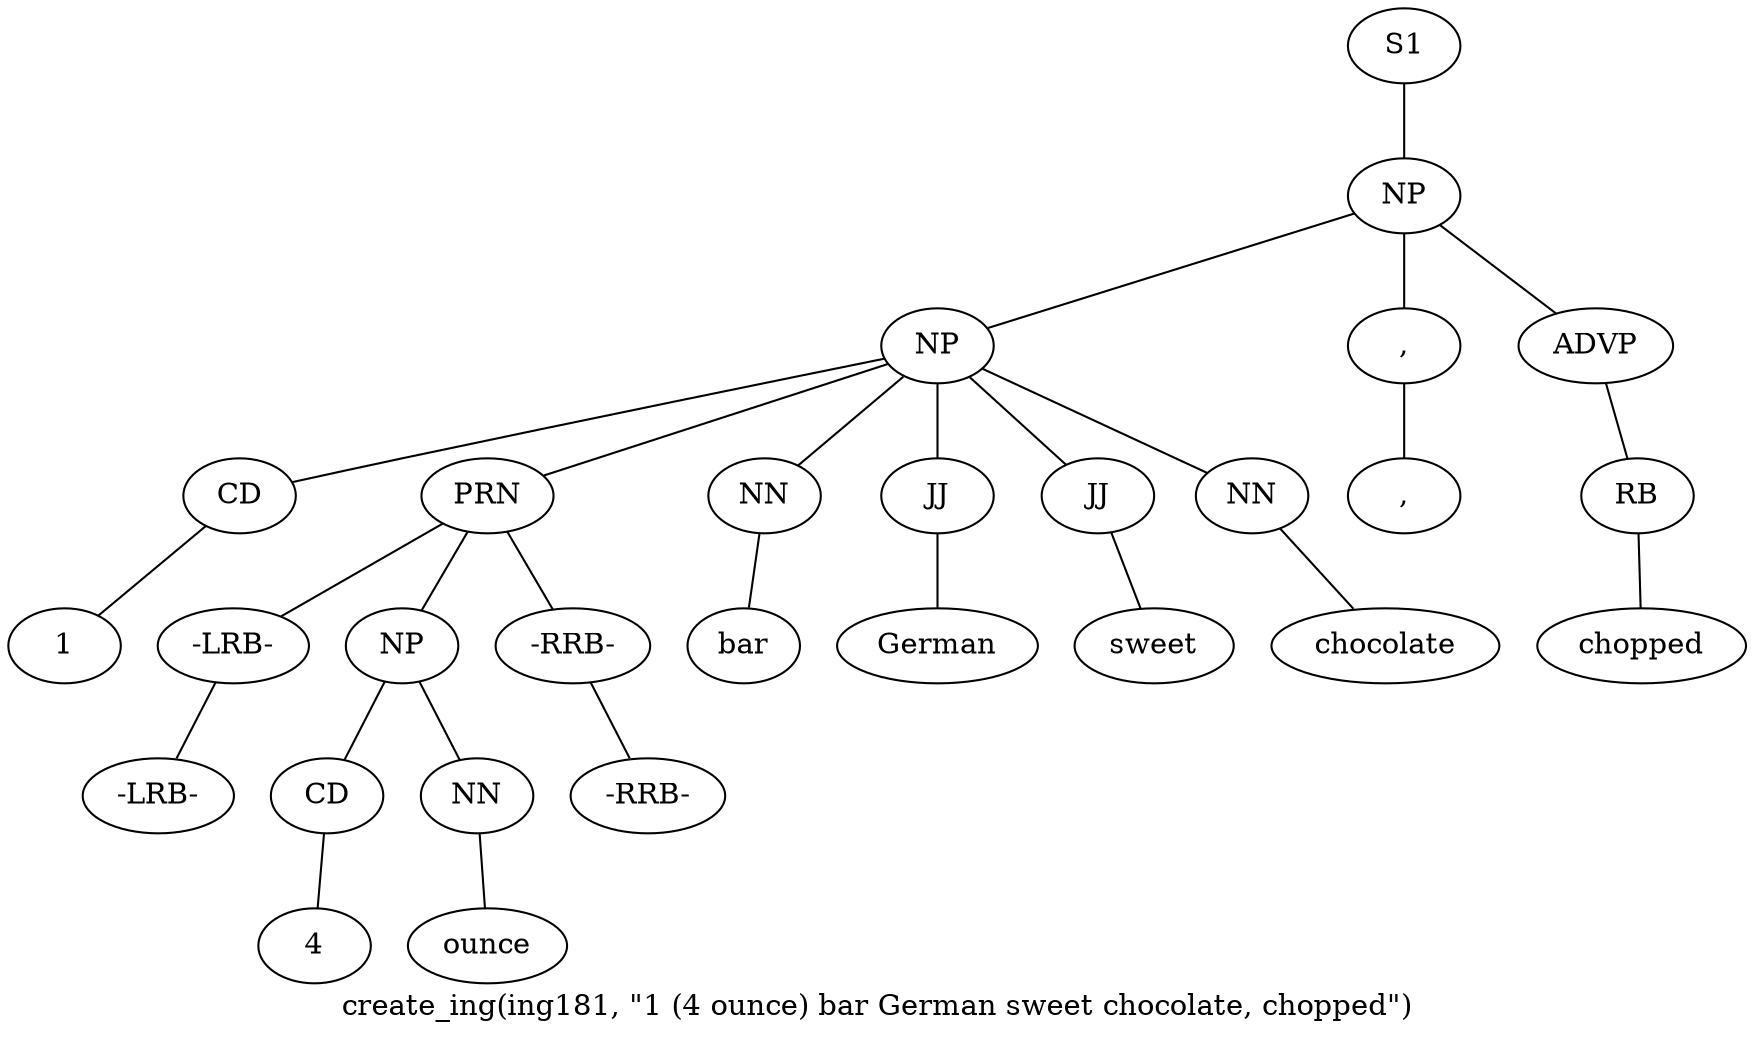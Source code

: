 graph SyntaxGraph {
	label = "create_ing(ing181, \"1 (4 ounce) bar German sweet chocolate, chopped\")";
	Node0 [label="S1"];
	Node1 [label="NP"];
	Node2 [label="NP"];
	Node3 [label="CD"];
	Node4 [label="1"];
	Node5 [label="PRN"];
	Node6 [label="-LRB-"];
	Node7 [label="-LRB-"];
	Node8 [label="NP"];
	Node9 [label="CD"];
	Node10 [label="4"];
	Node11 [label="NN"];
	Node12 [label="ounce"];
	Node13 [label="-RRB-"];
	Node14 [label="-RRB-"];
	Node15 [label="NN"];
	Node16 [label="bar"];
	Node17 [label="JJ"];
	Node18 [label="German"];
	Node19 [label="JJ"];
	Node20 [label="sweet"];
	Node21 [label="NN"];
	Node22 [label="chocolate"];
	Node23 [label=","];
	Node24 [label=","];
	Node25 [label="ADVP"];
	Node26 [label="RB"];
	Node27 [label="chopped"];

	Node0 -- Node1;
	Node1 -- Node2;
	Node1 -- Node23;
	Node1 -- Node25;
	Node2 -- Node3;
	Node2 -- Node5;
	Node2 -- Node15;
	Node2 -- Node17;
	Node2 -- Node19;
	Node2 -- Node21;
	Node3 -- Node4;
	Node5 -- Node6;
	Node5 -- Node8;
	Node5 -- Node13;
	Node6 -- Node7;
	Node8 -- Node9;
	Node8 -- Node11;
	Node9 -- Node10;
	Node11 -- Node12;
	Node13 -- Node14;
	Node15 -- Node16;
	Node17 -- Node18;
	Node19 -- Node20;
	Node21 -- Node22;
	Node23 -- Node24;
	Node25 -- Node26;
	Node26 -- Node27;
}